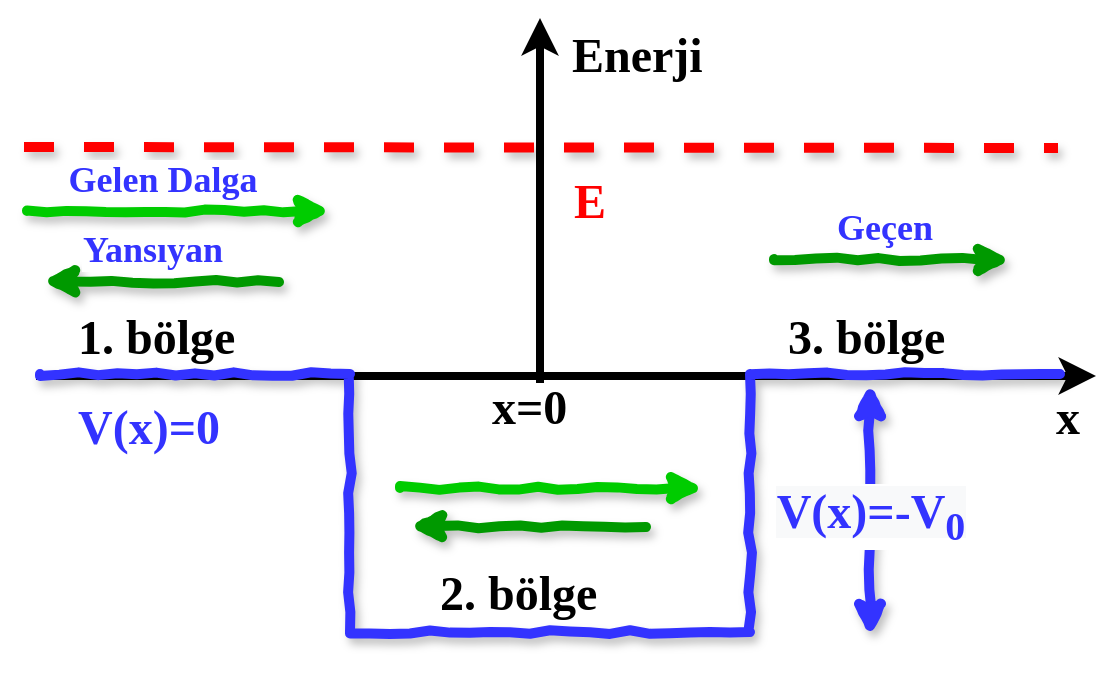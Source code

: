 <mxfile version="12.1.7" type="device" pages="1"><diagram id="ZiPAcwfU952Y07UZ7NPH" name="Page-1"><mxGraphModel dx="1088" dy="640" grid="0" gridSize="10" guides="1" tooltips="1" connect="1" arrows="1" fold="1" page="1" pageScale="1" pageWidth="850" pageHeight="1100" math="0" shadow="0"><root><mxCell id="0"/><mxCell id="1" parent="0"/><mxCell id="BAUUFboI9dtbD_EHtKBf-2" value="" style="endArrow=classic;html=1;strokeWidth=4;" parent="1" edge="1"><mxGeometry width="50" height="50" relative="1" as="geometry"><mxPoint x="200" y="360" as="sourcePoint"/><mxPoint x="730" y="360" as="targetPoint"/></mxGeometry></mxCell><mxCell id="BAUUFboI9dtbD_EHtKBf-3" value="" style="endArrow=classic;html=1;strokeWidth=4;" parent="1" edge="1"><mxGeometry width="50" height="50" relative="1" as="geometry"><mxPoint x="452" y="363.5" as="sourcePoint"/><mxPoint x="452" y="181" as="targetPoint"/></mxGeometry></mxCell><mxCell id="BAUUFboI9dtbD_EHtKBf-7" value="" style="endArrow=classic;startArrow=classic;html=1;shadow=1;strokeWidth=5;startFill=1;gradientColor=#ea6b66;fillColor=#f8cecc;strokeColor=#3333FF;comic=1;" parent="1" edge="1"><mxGeometry width="50" height="50" relative="1" as="geometry"><mxPoint x="617" y="490.5" as="sourcePoint"/><mxPoint x="617" y="363.5" as="targetPoint"/></mxGeometry></mxCell><mxCell id="BAUUFboI9dtbD_EHtKBf-29" value="&lt;b style=&quot;font-family: &amp;#34;comic sans ms&amp;#34; ; font-size: 24px ; text-align: left ; background-color: rgb(248 , 249 , 250)&quot;&gt;V(x)=-V&lt;sub&gt;0&lt;/sub&gt;&lt;/b&gt;" style="text;html=1;resizable=0;points=[];align=center;verticalAlign=middle;labelBackgroundColor=#ffffff;fontColor=#3333FF;" parent="BAUUFboI9dtbD_EHtKBf-7" vertex="1" connectable="0"><mxGeometry x="-0.21" relative="1" as="geometry"><mxPoint y="-11" as="offset"/></mxGeometry></mxCell><mxCell id="BAUUFboI9dtbD_EHtKBf-15" value="&lt;font style=&quot;font-size: 24px&quot; face=&quot;Comic Sans MS&quot;&gt;&lt;b&gt;Enerji&lt;/b&gt;&lt;/font&gt;" style="text;html=1;resizable=0;points=[];autosize=1;align=left;verticalAlign=top;spacingTop=-4;fontColor=#000000;" parent="1" vertex="1"><mxGeometry x="465.5" y="182.5" width="79" height="20" as="geometry"/></mxCell><mxCell id="BAUUFboI9dtbD_EHtKBf-16" value="" style="endArrow=none;dashed=1;html=1;shadow=1;strokeColor=#FF0000;strokeWidth=5;fontColor=#000000;" parent="1" edge="1"><mxGeometry width="50" height="50" relative="1" as="geometry"><mxPoint x="194" y="245.5" as="sourcePoint"/><mxPoint x="711" y="246" as="targetPoint"/></mxGeometry></mxCell><mxCell id="BAUUFboI9dtbD_EHtKBf-18" value="&lt;font style=&quot;font-size: 24px&quot; face=&quot;Comic Sans MS&quot;&gt;&lt;b&gt;E&lt;/b&gt;&lt;/font&gt;" style="text;html=1;resizable=0;points=[];autosize=1;align=left;verticalAlign=top;spacingTop=-4;fontColor=#FF0000;" parent="1" vertex="1"><mxGeometry x="467" y="256" width="25" height="20" as="geometry"/></mxCell><mxCell id="BAUUFboI9dtbD_EHtKBf-19" value="&lt;font style=&quot;font-size: 24px&quot; face=&quot;Comic Sans MS&quot;&gt;&lt;b&gt;x=0&lt;/b&gt;&lt;/font&gt;" style="text;html=1;resizable=0;points=[];autosize=1;align=left;verticalAlign=top;spacingTop=-4;fontColor=#000000;" parent="1" vertex="1"><mxGeometry x="425.5" y="358.5" width="54" height="20" as="geometry"/></mxCell><mxCell id="BAUUFboI9dtbD_EHtKBf-20" value="&lt;font style=&quot;font-size: 24px&quot; face=&quot;Comic Sans MS&quot;&gt;&lt;b&gt;x&lt;/b&gt;&lt;/font&gt;" style="text;html=1;resizable=0;points=[];autosize=1;align=left;verticalAlign=top;spacingTop=-4;fontColor=#000000;" parent="1" vertex="1"><mxGeometry x="708" y="363.5" width="24" height="20" as="geometry"/></mxCell><mxCell id="BAUUFboI9dtbD_EHtKBf-21" value="&lt;font face=&quot;Comic Sans MS&quot;&gt;&lt;span style=&quot;font-size: 24px&quot;&gt;&lt;b&gt;V(x)=0&lt;/b&gt;&lt;/span&gt;&lt;/font&gt;" style="text;html=1;resizable=0;points=[];autosize=1;align=left;verticalAlign=top;spacingTop=-4;gradientColor=#ea6b66;fillColor=none;strokeColor=none;shadow=0;comic=0;rounded=0;glass=0;fontColor=#3333FF;" parent="1" vertex="1"><mxGeometry x="219" y="368.5" width="87" height="20" as="geometry"/></mxCell><mxCell id="BAUUFboI9dtbD_EHtKBf-23" value="" style="endArrow=classic;html=1;shadow=1;strokeColor=#00CC00;strokeWidth=5;fontColor=#3333FF;comic=1;" parent="1" edge="1"><mxGeometry width="50" height="50" relative="1" as="geometry"><mxPoint x="195.5" y="277.5" as="sourcePoint"/><mxPoint x="347.5" y="277.5" as="targetPoint"/></mxGeometry></mxCell><mxCell id="BAUUFboI9dtbD_EHtKBf-25" value="&lt;font style=&quot;font-size: 18px&quot; face=&quot;Comic Sans MS&quot;&gt;&lt;b&gt;Gelen Dalga&lt;/b&gt;&lt;/font&gt;" style="text;html=1;resizable=0;points=[];align=center;verticalAlign=middle;labelBackgroundColor=#ffffff;fontColor=#3333FF;" parent="BAUUFboI9dtbD_EHtKBf-23" vertex="1" connectable="0"><mxGeometry x="-0.257" y="-3" relative="1" as="geometry"><mxPoint x="11" y="-18.5" as="offset"/></mxGeometry></mxCell><mxCell id="BAUUFboI9dtbD_EHtKBf-26" value="" style="endArrow=classic;html=1;shadow=1;strokeColor=#009900;strokeWidth=5;fontColor=#3333FF;comic=1;" parent="1" edge="1"><mxGeometry width="50" height="50" relative="1" as="geometry"><mxPoint x="569" y="301.5" as="sourcePoint"/><mxPoint x="687.5" y="302" as="targetPoint"/></mxGeometry></mxCell><mxCell id="BAUUFboI9dtbD_EHtKBf-27" value="&lt;font style=&quot;font-size: 18px&quot; face=&quot;Comic Sans MS&quot;&gt;&lt;b&gt;Geçen&lt;/b&gt;&lt;/font&gt;" style="text;html=1;resizable=0;points=[];align=center;verticalAlign=middle;labelBackgroundColor=#ffffff;fontColor=#3333FF;" parent="BAUUFboI9dtbD_EHtKBf-26" vertex="1" connectable="0"><mxGeometry x="-0.257" y="-3" relative="1" as="geometry"><mxPoint x="11" y="-18.5" as="offset"/></mxGeometry></mxCell><mxCell id="BAUUFboI9dtbD_EHtKBf-30" value="" style="endArrow=none;html=1;shadow=1;strokeColor=#009900;strokeWidth=5;fontColor=#3333FF;comic=1;startArrow=classic;startFill=1;endFill=0;" parent="1" edge="1"><mxGeometry width="50" height="50" relative="1" as="geometry"><mxPoint x="203" y="312.5" as="sourcePoint"/><mxPoint x="321.5" y="313" as="targetPoint"/></mxGeometry></mxCell><mxCell id="BAUUFboI9dtbD_EHtKBf-31" value="&lt;font style=&quot;font-size: 18px&quot; face=&quot;Comic Sans MS&quot;&gt;&lt;b&gt;Yansıyan&lt;/b&gt;&lt;/font&gt;" style="text;html=1;resizable=0;points=[];align=center;verticalAlign=middle;labelBackgroundColor=#ffffff;fontColor=#3333FF;" parent="BAUUFboI9dtbD_EHtKBf-30" vertex="1" connectable="0"><mxGeometry x="-0.257" y="-3" relative="1" as="geometry"><mxPoint x="11" y="-18.5" as="offset"/></mxGeometry></mxCell><mxCell id="BAUUFboI9dtbD_EHtKBf-32" value="&lt;font face=&quot;Comic Sans MS&quot;&gt;&lt;span style=&quot;font-size: 24px&quot;&gt;&lt;b&gt;1. bölge&lt;/b&gt;&lt;/span&gt;&lt;/font&gt;" style="text;html=1;resizable=0;points=[];autosize=1;align=left;verticalAlign=top;spacingTop=-4;gradientColor=#ea6b66;fillColor=none;strokeColor=none;shadow=0;comic=0;rounded=0;glass=0;fontColor=#000000;" parent="1" vertex="1"><mxGeometry x="219" y="324" width="105" height="20" as="geometry"/></mxCell><mxCell id="BAUUFboI9dtbD_EHtKBf-34" value="&lt;font face=&quot;Comic Sans MS&quot;&gt;&lt;span style=&quot;font-size: 24px&quot;&gt;&lt;b&gt;2. bölge&lt;/b&gt;&lt;/span&gt;&lt;/font&gt;" style="text;html=1;resizable=0;points=[];autosize=1;align=left;verticalAlign=top;spacingTop=-4;gradientColor=#ea6b66;fillColor=none;strokeColor=none;shadow=0;comic=0;rounded=0;glass=0;fontColor=#000000;" parent="1" vertex="1"><mxGeometry x="400" y="452" width="105" height="20" as="geometry"/></mxCell><mxCell id="Ea_5AneWh-ojYIX9yNdN-2" value="" style="endArrow=none;html=1;rounded=0;fillColor=#0050ef;strokeColor=#3333FF;strokeWidth=5;comic=1;shadow=1;endFill=0;" edge="1" parent="1"><mxGeometry width="50" height="50" relative="1" as="geometry"><mxPoint x="202" y="359" as="sourcePoint"/><mxPoint x="712" y="359" as="targetPoint"/><Array as="points"><mxPoint x="357" y="359"/><mxPoint x="357" y="488"/><mxPoint x="557" y="488"/><mxPoint x="557" y="359"/></Array></mxGeometry></mxCell><mxCell id="Ea_5AneWh-ojYIX9yNdN-4" value="&lt;font face=&quot;Comic Sans MS&quot;&gt;&lt;span style=&quot;font-size: 24px&quot;&gt;&lt;b&gt;3. bölge&lt;/b&gt;&lt;/span&gt;&lt;/font&gt;" style="text;html=1;resizable=0;points=[];autosize=1;align=left;verticalAlign=top;spacingTop=-4;gradientColor=#ea6b66;fillColor=none;strokeColor=none;shadow=0;comic=0;rounded=0;glass=0;fontColor=#000000;" vertex="1" parent="1"><mxGeometry x="574" y="324" width="105" height="20" as="geometry"/></mxCell><mxCell id="Ea_5AneWh-ojYIX9yNdN-7" value="" style="endArrow=classic;html=1;shadow=1;strokeColor=#00CC00;strokeWidth=5;fontColor=#3333FF;comic=1;" edge="1" parent="1"><mxGeometry width="50" height="50" relative="1" as="geometry"><mxPoint x="382" y="416" as="sourcePoint"/><mxPoint x="534" y="416" as="targetPoint"/></mxGeometry></mxCell><mxCell id="Ea_5AneWh-ojYIX9yNdN-9" value="" style="endArrow=none;html=1;shadow=1;strokeColor=#009900;strokeWidth=5;fontColor=#3333FF;comic=1;startArrow=classic;startFill=1;endFill=0;" edge="1" parent="1"><mxGeometry width="50" height="50" relative="1" as="geometry"><mxPoint x="386.5" y="435" as="sourcePoint"/><mxPoint x="505" y="435.5" as="targetPoint"/></mxGeometry></mxCell></root></mxGraphModel></diagram></mxfile>